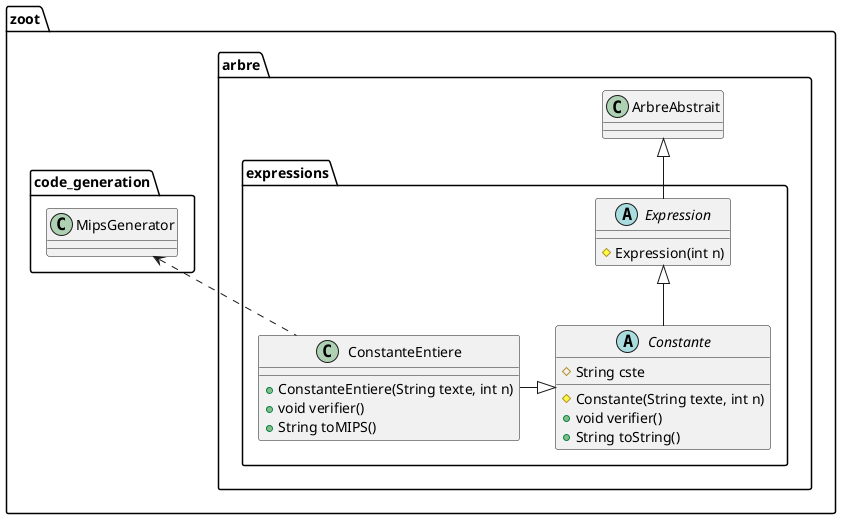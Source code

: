 @startuml "Package expressions"
namespace zoot.arbre.expressions {
    ' Includes
    ' Classes
    abstract class Constante {
        # String cste
        # Constante(String texte, int n)
        + void verifier()
        + String toString()
    }

    class ConstanteEntiere {
        + ConstanteEntiere(String texte, int n)
        + void verifier()
        + String toMIPS()
    }

    abstract class Expression {
        # Expression(int n)
    }
    ' Relations entre les classes
    Constante -up-|> Expression
    ConstanteEntiere -right-|> Constante
    Expression -up-|> zoot.arbre.ArbreAbstrait
    ConstanteEntiere .up.> zoot.code_generation.MipsGenerator
}
@enduml